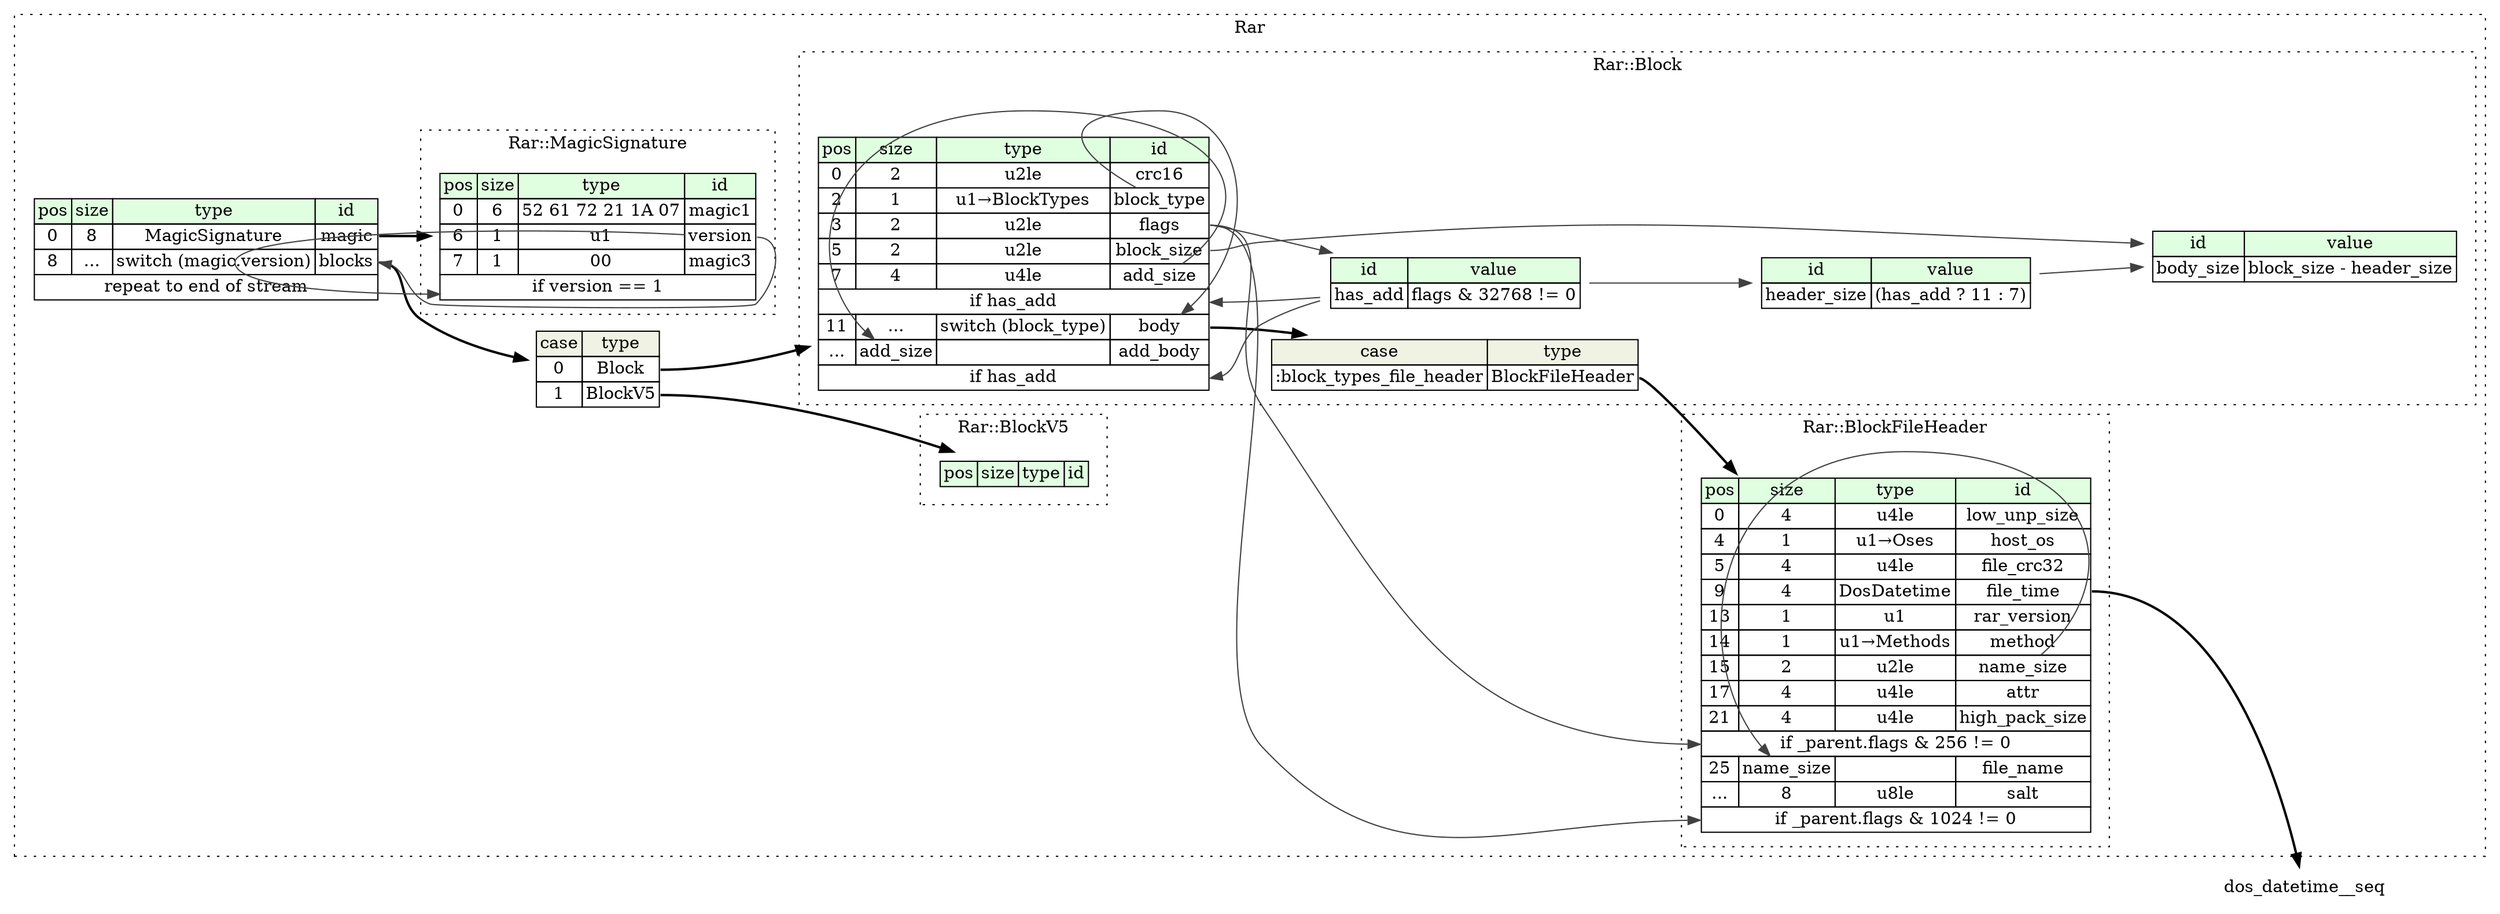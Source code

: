 digraph {
	rankdir=LR;
	node [shape=plaintext];
	subgraph cluster__rar {
		label="Rar";
		graph[style=dotted];

		rar__seq [label=<<TABLE BORDER="0" CELLBORDER="1" CELLSPACING="0">
			<TR><TD BGCOLOR="#E0FFE0">pos</TD><TD BGCOLOR="#E0FFE0">size</TD><TD BGCOLOR="#E0FFE0">type</TD><TD BGCOLOR="#E0FFE0">id</TD></TR>
			<TR><TD PORT="magic_pos">0</TD><TD PORT="magic_size">8</TD><TD>MagicSignature</TD><TD PORT="magic_type">magic</TD></TR>
			<TR><TD PORT="blocks_pos">8</TD><TD PORT="blocks_size">...</TD><TD>switch (magic.version)</TD><TD PORT="blocks_type">blocks</TD></TR>
			<TR><TD COLSPAN="4" PORT="blocks__repeat">repeat to end of stream</TD></TR>
		</TABLE>>];
rar__seq_blocks_switch [label=<<TABLE BORDER="0" CELLBORDER="1" CELLSPACING="0">
	<TR><TD BGCOLOR="#F0F2E4">case</TD><TD BGCOLOR="#F0F2E4">type</TD></TR>
	<TR><TD>0</TD><TD PORT="case0">Block</TD></TR>
	<TR><TD>1</TD><TD PORT="case1">BlockV5</TD></TR>
</TABLE>>];
		subgraph cluster__block {
			label="Rar::Block";
			graph[style=dotted];

			block__seq [label=<<TABLE BORDER="0" CELLBORDER="1" CELLSPACING="0">
				<TR><TD BGCOLOR="#E0FFE0">pos</TD><TD BGCOLOR="#E0FFE0">size</TD><TD BGCOLOR="#E0FFE0">type</TD><TD BGCOLOR="#E0FFE0">id</TD></TR>
				<TR><TD PORT="crc16_pos">0</TD><TD PORT="crc16_size">2</TD><TD>u2le</TD><TD PORT="crc16_type">crc16</TD></TR>
				<TR><TD PORT="block_type_pos">2</TD><TD PORT="block_type_size">1</TD><TD>u1→BlockTypes</TD><TD PORT="block_type_type">block_type</TD></TR>
				<TR><TD PORT="flags_pos">3</TD><TD PORT="flags_size">2</TD><TD>u2le</TD><TD PORT="flags_type">flags</TD></TR>
				<TR><TD PORT="block_size_pos">5</TD><TD PORT="block_size_size">2</TD><TD>u2le</TD><TD PORT="block_size_type">block_size</TD></TR>
				<TR><TD PORT="add_size_pos">7</TD><TD PORT="add_size_size">4</TD><TD>u4le</TD><TD PORT="add_size_type">add_size</TD></TR>
				<TR><TD COLSPAN="4" PORT="add_size__if">if has_add</TD></TR>
				<TR><TD PORT="body_pos">11</TD><TD PORT="body_size">...</TD><TD>switch (block_type)</TD><TD PORT="body_type">body</TD></TR>
				<TR><TD PORT="add_body_pos">...</TD><TD PORT="add_body_size">add_size</TD><TD></TD><TD PORT="add_body_type">add_body</TD></TR>
				<TR><TD COLSPAN="4" PORT="add_body__if">if has_add</TD></TR>
			</TABLE>>];
			block__inst__body_size [label=<<TABLE BORDER="0" CELLBORDER="1" CELLSPACING="0">
				<TR><TD BGCOLOR="#E0FFE0">id</TD><TD BGCOLOR="#E0FFE0">value</TD></TR>
				<TR><TD>body_size</TD><TD>block_size - header_size</TD></TR>
			</TABLE>>];
			block__inst__has_add [label=<<TABLE BORDER="0" CELLBORDER="1" CELLSPACING="0">
				<TR><TD BGCOLOR="#E0FFE0">id</TD><TD BGCOLOR="#E0FFE0">value</TD></TR>
				<TR><TD>has_add</TD><TD>flags &amp; 32768 != 0</TD></TR>
			</TABLE>>];
			block__inst__header_size [label=<<TABLE BORDER="0" CELLBORDER="1" CELLSPACING="0">
				<TR><TD BGCOLOR="#E0FFE0">id</TD><TD BGCOLOR="#E0FFE0">value</TD></TR>
				<TR><TD>header_size</TD><TD>(has_add ? 11 : 7)</TD></TR>
			</TABLE>>];
block__seq_body_switch [label=<<TABLE BORDER="0" CELLBORDER="1" CELLSPACING="0">
	<TR><TD BGCOLOR="#F0F2E4">case</TD><TD BGCOLOR="#F0F2E4">type</TD></TR>
	<TR><TD>:block_types_file_header</TD><TD PORT="case0">BlockFileHeader</TD></TR>
</TABLE>>];
		}
		subgraph cluster__block_file_header {
			label="Rar::BlockFileHeader";
			graph[style=dotted];

			block_file_header__seq [label=<<TABLE BORDER="0" CELLBORDER="1" CELLSPACING="0">
				<TR><TD BGCOLOR="#E0FFE0">pos</TD><TD BGCOLOR="#E0FFE0">size</TD><TD BGCOLOR="#E0FFE0">type</TD><TD BGCOLOR="#E0FFE0">id</TD></TR>
				<TR><TD PORT="low_unp_size_pos">0</TD><TD PORT="low_unp_size_size">4</TD><TD>u4le</TD><TD PORT="low_unp_size_type">low_unp_size</TD></TR>
				<TR><TD PORT="host_os_pos">4</TD><TD PORT="host_os_size">1</TD><TD>u1→Oses</TD><TD PORT="host_os_type">host_os</TD></TR>
				<TR><TD PORT="file_crc32_pos">5</TD><TD PORT="file_crc32_size">4</TD><TD>u4le</TD><TD PORT="file_crc32_type">file_crc32</TD></TR>
				<TR><TD PORT="file_time_pos">9</TD><TD PORT="file_time_size">4</TD><TD>DosDatetime</TD><TD PORT="file_time_type">file_time</TD></TR>
				<TR><TD PORT="rar_version_pos">13</TD><TD PORT="rar_version_size">1</TD><TD>u1</TD><TD PORT="rar_version_type">rar_version</TD></TR>
				<TR><TD PORT="method_pos">14</TD><TD PORT="method_size">1</TD><TD>u1→Methods</TD><TD PORT="method_type">method</TD></TR>
				<TR><TD PORT="name_size_pos">15</TD><TD PORT="name_size_size">2</TD><TD>u2le</TD><TD PORT="name_size_type">name_size</TD></TR>
				<TR><TD PORT="attr_pos">17</TD><TD PORT="attr_size">4</TD><TD>u4le</TD><TD PORT="attr_type">attr</TD></TR>
				<TR><TD PORT="high_pack_size_pos">21</TD><TD PORT="high_pack_size_size">4</TD><TD>u4le</TD><TD PORT="high_pack_size_type">high_pack_size</TD></TR>
				<TR><TD COLSPAN="4" PORT="high_pack_size__if">if _parent.flags &amp; 256 != 0</TD></TR>
				<TR><TD PORT="file_name_pos">25</TD><TD PORT="file_name_size">name_size</TD><TD></TD><TD PORT="file_name_type">file_name</TD></TR>
				<TR><TD PORT="salt_pos">...</TD><TD PORT="salt_size">8</TD><TD>u8le</TD><TD PORT="salt_type">salt</TD></TR>
				<TR><TD COLSPAN="4" PORT="salt__if">if _parent.flags &amp; 1024 != 0</TD></TR>
			</TABLE>>];
		}
		subgraph cluster__block_v5 {
			label="Rar::BlockV5";
			graph[style=dotted];

			block_v5__seq [label=<<TABLE BORDER="0" CELLBORDER="1" CELLSPACING="0">
				<TR><TD BGCOLOR="#E0FFE0">pos</TD><TD BGCOLOR="#E0FFE0">size</TD><TD BGCOLOR="#E0FFE0">type</TD><TD BGCOLOR="#E0FFE0">id</TD></TR>
			</TABLE>>];
		}
		subgraph cluster__magic_signature {
			label="Rar::MagicSignature";
			graph[style=dotted];

			magic_signature__seq [label=<<TABLE BORDER="0" CELLBORDER="1" CELLSPACING="0">
				<TR><TD BGCOLOR="#E0FFE0">pos</TD><TD BGCOLOR="#E0FFE0">size</TD><TD BGCOLOR="#E0FFE0">type</TD><TD BGCOLOR="#E0FFE0">id</TD></TR>
				<TR><TD PORT="magic1_pos">0</TD><TD PORT="magic1_size">6</TD><TD>52 61 72 21 1A 07</TD><TD PORT="magic1_type">magic1</TD></TR>
				<TR><TD PORT="version_pos">6</TD><TD PORT="version_size">1</TD><TD>u1</TD><TD PORT="version_type">version</TD></TR>
				<TR><TD PORT="magic3_pos">7</TD><TD PORT="magic3_size">1</TD><TD>00</TD><TD PORT="magic3_type">magic3</TD></TR>
				<TR><TD COLSPAN="4" PORT="magic3__if">if version == 1</TD></TR>
			</TABLE>>];
		}
	}
	rar__seq:magic_type -> magic_signature__seq [style=bold];
	rar__seq:blocks_type -> rar__seq_blocks_switch [style=bold];
	rar__seq_blocks_switch:case0 -> block__seq [style=bold];
	rar__seq_blocks_switch:case1 -> block_v5__seq [style=bold];
	magic_signature__seq:version_type -> rar__seq:blocks_type [color="#404040"];
	block__inst__has_add:has_add_type -> block__seq:add_size__if [color="#404040"];
	block__seq:body_type -> block__seq_body_switch [style=bold];
	block__seq_body_switch:case0 -> block_file_header__seq [style=bold];
	block__seq:block_type_type -> block__seq:body_type [color="#404040"];
	block__seq:add_size_type -> block__seq:add_body_size [color="#404040"];
	block__inst__has_add:has_add_type -> block__seq:add_body__if [color="#404040"];
	block__seq:block_size_type -> block__inst__body_size [color="#404040"];
	block__inst__header_size:header_size_type -> block__inst__body_size [color="#404040"];
	block__seq:flags_type -> block__inst__has_add [color="#404040"];
	block__inst__has_add:has_add_type -> block__inst__header_size [color="#404040"];
	block_file_header__seq:file_time_type -> dos_datetime__seq [style=bold];
	block__seq:flags_type -> block_file_header__seq:high_pack_size__if [color="#404040"];
	block_file_header__seq:name_size_type -> block_file_header__seq:file_name_size [color="#404040"];
	block__seq:flags_type -> block_file_header__seq:salt__if [color="#404040"];
	magic_signature__seq:version_type -> magic_signature__seq:magic3__if [color="#404040"];
}
